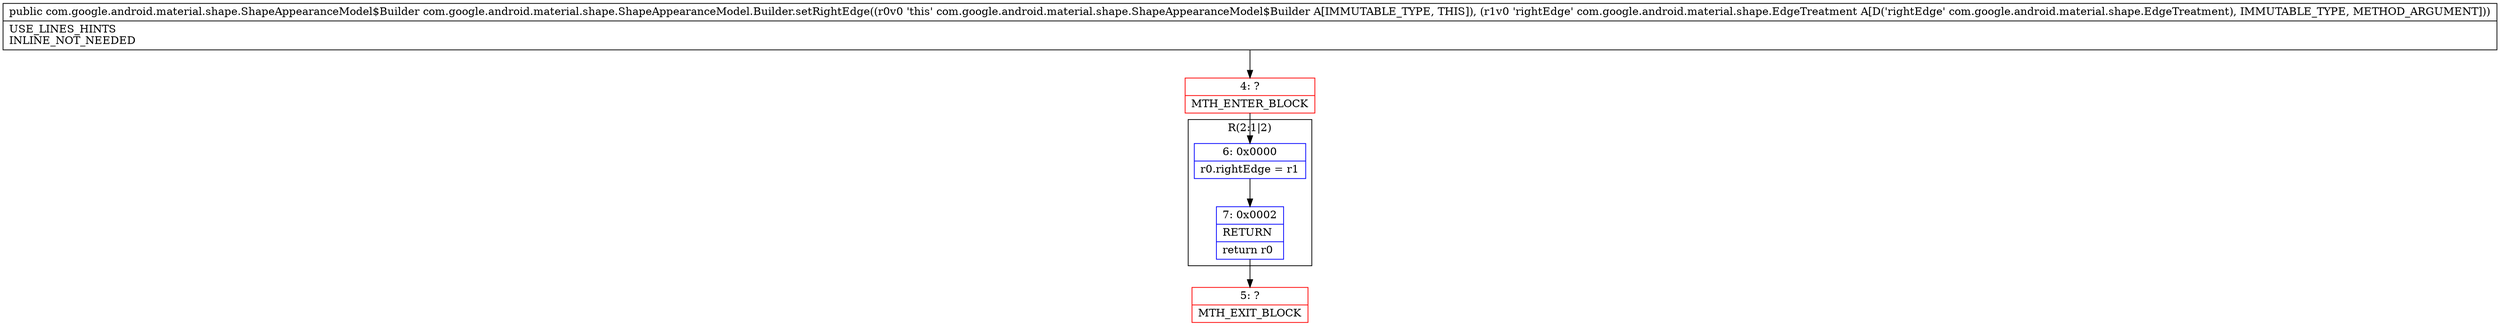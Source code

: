 digraph "CFG forcom.google.android.material.shape.ShapeAppearanceModel.Builder.setRightEdge(Lcom\/google\/android\/material\/shape\/EdgeTreatment;)Lcom\/google\/android\/material\/shape\/ShapeAppearanceModel$Builder;" {
subgraph cluster_Region_965188781 {
label = "R(2:1|2)";
node [shape=record,color=blue];
Node_6 [shape=record,label="{6\:\ 0x0000|r0.rightEdge = r1\l}"];
Node_7 [shape=record,label="{7\:\ 0x0002|RETURN\l|return r0\l}"];
}
Node_4 [shape=record,color=red,label="{4\:\ ?|MTH_ENTER_BLOCK\l}"];
Node_5 [shape=record,color=red,label="{5\:\ ?|MTH_EXIT_BLOCK\l}"];
MethodNode[shape=record,label="{public com.google.android.material.shape.ShapeAppearanceModel$Builder com.google.android.material.shape.ShapeAppearanceModel.Builder.setRightEdge((r0v0 'this' com.google.android.material.shape.ShapeAppearanceModel$Builder A[IMMUTABLE_TYPE, THIS]), (r1v0 'rightEdge' com.google.android.material.shape.EdgeTreatment A[D('rightEdge' com.google.android.material.shape.EdgeTreatment), IMMUTABLE_TYPE, METHOD_ARGUMENT]))  | USE_LINES_HINTS\lINLINE_NOT_NEEDED\l}"];
MethodNode -> Node_4;Node_6 -> Node_7;
Node_7 -> Node_5;
Node_4 -> Node_6;
}

